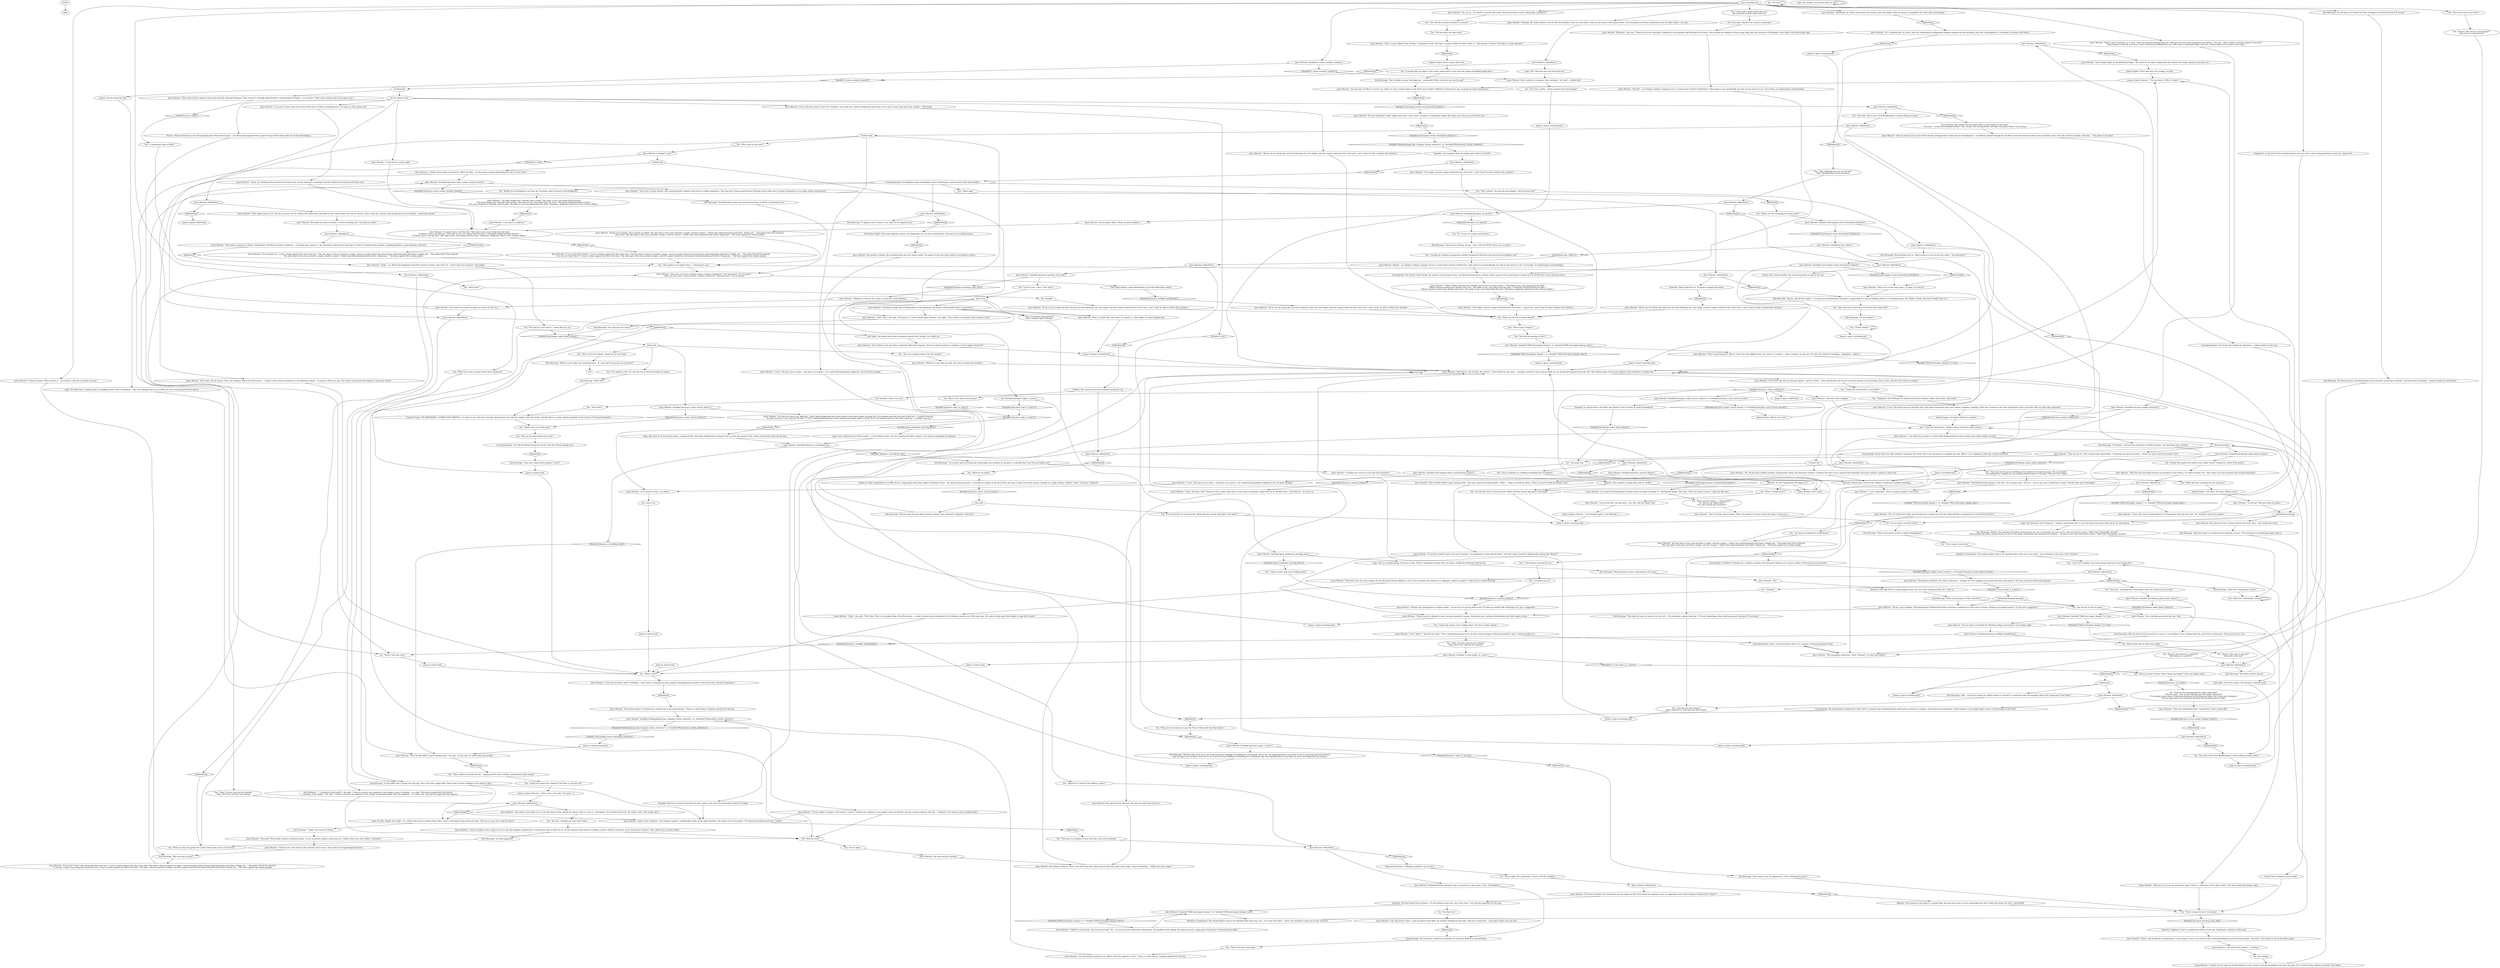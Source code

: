 # PIER / JOYCE LYNCHING AND TATTOOS
# The lynching hub
#The tattoos hub
# ==================================================
digraph G {
	  0 [label="START"];
	  1 [label="input"];
	  2 [label="Joyce Messier: IsKimHere()"];
	  3 [label="IsKimHere()", shape=diamond];
	  4 [label="!(IsKimHere())", shape=diamond];
	  5 [label="You: \"Probably.\""];
	  6 [label="Jump to: [Joyce Lynching hub]"];
	  7 [label="You: \"You liked him.\""];
	  8 [label="Rhetoric: Feels like there's a good response here, but you're not coming up with one. Carry on."];
	  9 [label="Joyce Messier: \"My only hope is that yours provides a single, concrete suspect -- before they indiscriminately pick theirs. Simply put...\" She grabs hold of the mainsail:\n\"My only hope is that yours provides a single, concrete suspect -- before they indiscriminately pick theirs. Simply put...\" She leans against the wooden planks:
"];
	  10 [label="Joyce Messier: \"Have you ever seen a hornet invade a beehive, lieutenant?\" She leans back. \"It's not pretty.\"\n\"Have you ever seen a hornet invade a beehive, detective?\" She leans back. \"It's not pretty.\""];
	  11 [label="You: \"Maybe the investigations can team up? You know, share resources and intelligence.\""];
	  12 [label="Empathy: She has no excess of emotions for this cadaver. Has she seen dead bodies before? It's likely."];
	  13 [label="You: Nowhere. There is no soul."];
	  14 [label="Joyce Messier: IsKimHere()"];
	  15 [label="IsKimHere()", shape=diamond];
	  16 [label="!(IsKimHere())", shape=diamond];
	  17 [label="Joyce Messier: \"I'm not trying to reassure you, officer. Quite the opposite, in fact.\" There is a brief silence. Seagulls squawk over the bay..."];
	  18 [label="Logic: One is obviously the *Scab Leader* -- at the harbour gates. The one chanting the idiotic slogans. He's barely maintaining his disguise."];
	  19 [label="Joyce Messier: Variable[\"pier.joyce_surveillance_tip\"]"];
	  20 [label="Variable[\"pier.joyce_surveillance_tip\"]", shape=diamond];
	  21 [label="!(Variable[\"pier.joyce_surveillance_tip\"])", shape=diamond];
	  22 [label="You: \"What? *Going native*?\""];
	  23 [label="Joyce Messier: \"One is a man, *Korty* they call him. A nickname as well. The other a woman, Phillis de Paule. Korty is... *the gunner,* I believe. De Paule is a radio operator.\""];
	  24 [label="Joyce Messier: \"He was forty. Or fifty. It's hard to say which, he had a combat injury on his lower jaw. It made it difficult to estimate his age, or gauge his facial expressions.\""];
	  25 [label="You: \"I know the woman you're talking about. We have it under control.\""];
	  26 [label="Rhetoric: The situation at the gates is a powder keg. She says she wants to avert catastrophe but that's where she draws the line? I call bullshit."];
	  27 [label="Joyce Messier: She sips from her thermos."];
	  28 [label="Joyce Lynching hub"];
	  29 [label="Joyce Messier: \"The story is, one of them, the colonel -- I don't know his real name -- sexually assaulted a local woman. While he was drunk and separated from his unit. This allowed some of the more militant Union members to subdue him.\""];
	  30 [label="You: \"What can they do against the Union? There seem to be a lot of them.\""];
	  31 [label="let the blood let hub"];
	  32 [label="You: \"Wash it nice and clean...\""];
	  33 [label="Shivers: Houses drenched in red, blood gushing down Rue Saint-Cispare... the whole place mopped with a giant red rag! Fresh bullet holes for all the old buildings..."];
	  34 [label="Joyce Messier: \"All we can do is keep the rest from going the same way. One single, concrete suspect delivered into Civil Court -- and I *may* be able to defuse this situation.\""];
	  35 [label="Joyce Messier: \"One single, concrete suspect delivered into Civil Court -- a good one -- and I *may* be able to defuse this situation.\""];
	  36 [label="Joyce Messier: \"It is very far from *disco*.\" A wave crashes against the side of her boat. \"My only hope is that you provide a single, concrete suspect before the mercenaries indiscriminately pick theirs. Simply put...\" She grabs hold of the mainsail:\n\"It is very far from *disco*.\" A wave crashes against the side of her boat. \"My only hope is that you provide a single, concrete suspect before the mercenaries indiscriminately pick theirs. Simply put...\" She leans against the wooden planks:"];
	  37 [label="mercs hub"];
	  38 [label="Joyce Messier: \"You're likely to run into them eventually. When that happens, I'll be in a better position to mediate if I don't appear *involved*.\""];
	  39 [label="You: Stay quiet. Observe the woman's expression."];
	  40 [label="Logic: No idea. Maybe she's right -- it's a better idea not to confront them? Also, there's something wrong with your brain. This was so easy, how could you fail it?"];
	  41 [label="Joyce Messier: \"That *would* afford a good vantage point.\" She nods, poised and unperturbed. \"*Still* -- I hope you heed my advice. There's no need to kick the hornet's nest.\""];
	  42 [label="Jump to: [Joyce Lynching hub]"];
	  43 [label="Joyce Messier: \"I hope I can answer it better.\""];
	  44 [label="You: \"I'm gonna say no.\""];
	  45 [label="You: \"This Lely -- anything else? Nationality? How old would you say he was?\""];
	  46 [label="Logic: The lieutenant was testing her -- asking a small detail first to see if she knew him better than she let on. She passed."];
	  47 [label="Kim Kitsuragi: \"This does not come as news to us, but still...\" He exchanges a glance with you. \"To *your* knowledge, where did this assault take place? If you know.\""];
	  48 [label="Joyce Messier: \"Yes. I'm afraid this strike may descend into a small scale civil war. With possible consequences for all of Revachol West.\""];
	  49 [label="Joyce Messier: \"That is exactly what it means. What I am about to tell you is more pressing, I assure you.\""];
	  50 [label="Kim Kitsuragi: \"*Every worker*...\""];
	  51 [label="Joyce Messier: IsKimHere()"];
	  52 [label="IsKimHere()", shape=diamond];
	  53 [label="!(IsKimHere())", shape=diamond];
	  54 [label="Jump to: [Joyce Lynching hub]"];
	  55 [label="Joyce Messier: She remains unfazed. \"That is precisely what the sailors feared when they drew these maps. A fear of drowning -- within one's own corpse.\""];
	  56 [label="Kim Kitsuragi: \"What next?\""];
	  57 [label="You: \"This man is no brother of mine, but this is his service history.\""];
	  58 [label="Joyce Messier: IsKimHere()"];
	  59 [label="IsKimHere()", shape=diamond];
	  60 [label="!(IsKimHere())", shape=diamond];
	  61 [label="Encyclopedia: The International Collaboration Police (ICP) is charged with coordinating law enforcement activities in complex, multi-national investigations. Their database is the single largest source of information in the world."];
	  62 [label="Logic: The other has a vantage point in a building South of the roundabout -- they were keeping tabs on you while you were canvassing the lorry drivers."];
	  63 [label="Kim Kitsuragi: \"For all your talk of averting this catastrophe, the situation at the gates is a powder keg. Does this not bother you?\""];
	  64 [label="You: \"One is probably in a building overlooking the roundabout.\""];
	  65 [label="Encyclopedia: Surely there are other people to ask about the tattoo. This is not necessary to complete the task, officer -- it's a dangerous side-task. Search elsewhere."];
	  66 [label="Jump to: [Untitled hub]"];
	  67 [label="Joyce Messier: \"I can't remember.\" There's a pang of regret to her voice."];
	  68 [label="Kim Kitsuragi: \"And that seems to corroborate the ethnicity we gave.\" The lieutenant is pedantically happy about it."];
	  69 [label="Jump to: [themerclocations]"];
	  70 [label="You: \"That's enough for now.\" (Conclude.)"];
	  71 [label="Suggestion: It only lasts for the briefest instance but you catch a look of disappointment in her eye. Anger even."];
	  72 [label="Joyce Messier: \"Surely you're joking. These people are killers. My only hope is that yours provides a single, concrete suspect -- before they indiscriminately pick theirs. Simply put...\" She grabs hold of the mainsail:\n\"They won't. My only hope is that yours provides a single, concrete suspect -- before they indiscriminately pick theirs. Simply put...\" She leans against the wooden planks:"];
	  73 [label="Joyce Messier: \"Too many things have *already* gone wrong.\" She looks to you, eyes damp from the wind.\n\"Too many things have *already* gone wrong.\" She looks at you, eyes damp from the wind. \"Lieutenant Double-Yefreitor Du Bois...\"\n\"Too many things have *already* gone wrong.\" She looks to you, eyes damp from the wind. \"Nameless, badge-less detective of the Citizens Militia...\" "];
	  74 [label="Joyce Messier: IsKimHere()"];
	  75 [label="IsKimHere()", shape=diamond];
	  76 [label="!(IsKimHere())", shape=diamond];
	  77 [label="Joyce Messier: \"They don't have the same respect for the Revachol Citizens Militia as I do. To put it bluntly they think you're vigilantes, *ghetto savages*. It will not be a fruitful meeting.\""];
	  78 [label="Joyce Messier: Variable[\"pier.joyce_inland_soultravel\"]"];
	  79 [label="Variable[\"pier.joyce_inland_soultravel\"]", shape=diamond];
	  80 [label="!(Variable[\"pier.joyce_inland_soultravel\"])", shape=diamond];
	  81 [label="Joyce Messier: IsKimHere()"];
	  82 [label="IsKimHere()", shape=diamond];
	  83 [label="!(IsKimHere())", shape=diamond];
	  84 [label="You: \"One must be the goon in ill-fitting work clothes by the harbour gates. The scab leader.\"\n\"I'm thinking the company put one leading strikebreakers at the gates. What do *you* think?\""];
	  85 [label="Joyce Messier: Variable[\"pier.klaasje_asked_about_tattoos\"]"];
	  86 [label="Variable[\"pier.klaasje_asked_about_tattoos\"]", shape=diamond];
	  87 [label="!(Variable[\"pier.klaasje_asked_about_tattoos\"])", shape=diamond];
	  88 [label="You: \"Sounds like maybe the colonel went a little *native* during the course of his duties.\""];
	  89 [label="Joyce Messier: \"Yes. All the good conflict corridors: Supramundi, Yeesut, the Semenese islands. Countries that don't have a good record reporting *atrocious* military conduct on their soil.\""];
	  90 [label="Joyce Messier: \"Yes.\""];
	  91 [label="Joyce Messier: \"If you mean did I see him alive -- yes. But I did not *know* him.\""];
	  92 [label="Joyce Messier: IsKimHere()"];
	  93 [label="IsKimHere()", shape=diamond];
	  94 [label="!(IsKimHere())", shape=diamond];
	  95 [label="Kim Kitsuragi: The lieutenant cuts in: \"What would you say was his eye colour -- the deceased's?\""];
	  96 [label="Inland Empire: Down a deep, black well."];
	  97 [label="Joyce Messier: \"Good for you.\" She looks at the coastline, then at you. \"Now back to the impending blood bath.\""];
	  98 [label="Kim Kitsuragi: \"Since you're sharing, ma'am -- this is also the RCM's worst case scenario.\""];
	  99 [label="You: \"Too many investigations in Martinaise.\""];
	  100 [label="Joyce Messier: IsKimHere()"];
	  101 [label="IsKimHere()", shape=diamond];
	  102 [label="!(IsKimHere())", shape=diamond];
	  103 [label="Kim Kitsuragi: \"It appears you've found it, yes. And I'm not happy for you.\""];
	  104 [label="Joyce Messier: IsKimHere()"];
	  105 [label="IsKimHere()", shape=diamond];
	  106 [label="!(IsKimHere())", shape=diamond];
	  107 [label="Untitled hub"];
	  108 [label="Inland Empire: An empire without an emperor."];
	  109 [label="You: \"Then what?\""];
	  110 [label="Jump to: [Joyce MAIN hub]"];
	  111 [label="Joyce Messier: IsKimHere()"];
	  112 [label="IsKimHere()", shape=diamond];
	  113 [label="!(IsKimHere())", shape=diamond];
	  114 [label="Joyce Messier: \"They boast a long list of clients: Saint-Batiste, Welchman-Lorentz, Eendracht... A warning sign, however -- the operations concerned all take place in third- or fourth-world countries. Guarding facilities, escort missions, and such.\""];
	  115 [label="You: \"It sounds like you object to the words 'going native' more than him raping and killing people here.\""];
	  116 [label="You: \"It's the first time I've heard of this. Where did this assault take place? And when?\""];
	  117 [label="Joyce Messier: \"*Liked* is a bit strong,\" she tosses her head. \"He... he was the most charismatic among them. He handled all the talking. His departure left a major gap in the group's *communication skills*.\""];
	  118 [label="Joyce Messier: \"Lely. His service name, a nom de guerre most likely. He wouldn't divulge his full name. Only one of them did -- a bad sign if there ever was one.\""];
	  119 [label="Joyce Messier: Variable[\"yard.hanged_dental_reconstruction_known\"]"];
	  120 [label="Variable[\"yard.hanged_dental_reconstruction_known\"]", shape=diamond];
	  121 [label="!(Variable[\"yard.hanged_dental_reconstruction_known\"])", shape=diamond];
	  122 [label="Joyce Messier: \"I can't. This man was no sailor -- and these are no ports. I can understand geographic fragments, but not their meaning.\""];
	  123 [label="Joyce Messier: Variable[\"TASK.interrogate_klaasje\"] == true"];
	  124 [label="Variable[\"TASK.interrogate_klaasje\"] == true", shape=diamond];
	  125 [label="!(Variable[\"TASK.interrogate_klaasje\"] == true)", shape=diamond];
	  126 [label="Joyce Messier: \"He was taken out behind the Whirling-in-Rags and lynched. Last Sunday night.\""];
	  127 [label="Joyce Messier: \"If you don't pin this on someone *good* -- and do it *fast* -- they will identify and execute everyone present at the lynching. This, in turn, will force the Union to respond.\""];
	  128 [label="You: \"The numbers are against them -- a thousand to one.\""];
	  129 [label="Joyce Messier: \"These men work in tandem using semi-and fully automatic firearms. Their armour is virtually impenetrable to muzzle-loaded weapons -- even *yours*. Most Union workers don't have guns at all...\""];
	  130 [label="Joyce Messier: \"*Many* bleak scenarios have already come to pass to lead us here...\" She looks at you, eyes damp from the wind.\n\"*Many* bleak scenarios have already come true.\" She looks at you, eyes damp from the wind. \"Lieutenant Double-Yefreitor Du Bois...\"\n\"*Many* bleak scenarios have already come true.\" She looks at you, eyes damp from the wind. \"Nameless, badge-less detective of the Citizens Militia...\""];
	  131 [label="Jump to: [Joyce Lynching hub]"];
	  132 [label="You: \"What can you tell me about Krenel?\""];
	  133 [label="Kim Kitsuragi: \"Do you know a lot about the inner workings of the RCM and the ICP, ma'am?\""];
	  134 [label="You: \"They just need someone to put the *Fear of Revachol* into their hearts.\""];
	  135 [label="Joyce Messier: \"That is a *bad* idea, one I won't be a party to.\" She shakes her head emphatically."];
	  136 [label="You: \"What do you think?\""];
	  137 [label="Joyce Messier: \"Quite a few. Vredefort -- the Oranjese capital -- traditionally stands on the right shoulder.\" She points to it on the photo. \"He started somewhere near here, I think.\""];
	  138 [label="You: \"Places? Like stars in the sky?\"\n\"Like stars in the sky?\""];
	  139 [label="Joyce Messier: \"I can't. This man was no sailor -- and these are no ports. I can understand geographic fragments, but not their meaning.\""];
	  140 [label="tattoo hub"];
	  141 [label="You: \"What is that?\""];
	  142 [label="Conceptualization: For all the boys looking for adventure -- a blood spatter on the seas."];
	  143 [label="Joyce Messier: She hands you back the photo. \"Is there anything else I can help you with?\""];
	  144 [label="Kim Kitsuragi: \"Where is your radio, for contacting them -- if I may ask? Do you have an ear piece?\""];
	  145 [label="You: \"This is where you draw the line -- *going native*? Not at hiring a paramilitary death squad?\""];
	  146 [label="You: \"Boy oh boy, is that not good...\""];
	  147 [label="You: \"Damn right.\""];
	  148 [label="Joyce Messier: IsKimHere()"];
	  149 [label="IsKimHere()", shape=diamond];
	  150 [label="!(IsKimHere())", shape=diamond];
	  151 [label="Joyce Messier: \"*...a member of the board*,\" she nods. \"I tried to convince my employer it was simply a piece of rhetoric -- or a joke. They did not appreciate the humour.\"\n\"*...a member of the board*,\" she nods. \"I tried to convince my employer it was simply an opening gambit, like you suggested -- or a joke even. They did not appreciate the humour.\""];
	  152 [label="You: \"*Every worker*...\""];
	  153 [label="Half Light: You should show those meatheads exactly how *savage* you really are."];
	  154 [label="Joyce Messier: \"Sorry,\" she breaks her concentration. \"I was trying to see if I can read the web of interdependencies between these points -- the stars.\" She points to one on the photo paper."];
	  155 [label="Esprit de Corps: Somewhere in an office lit by a single green desk lamp captain Ptolemaios Pryce -- 58, bald and bespectacled -- is writing in a ledger on his desk. Rows and rows of days and weeks, laconic remarks in a single column: *patrol*, *case*, *vacation*, *injured*..."];
	  156 [label="Joyce Messier: \"It's a matter of days, not weeks.\""];
	  157 [label="Joyce Messier: \"Is that all?\" She puts down the photo."];
	  158 [label="Jump to: [tattoo hub]"];
	  159 [label="thisistofixsomethings"];
	  160 [label="Kim Kitsuragi: The lieutenant consults his notebook, his eyebrows knitted in concentration..."];
	  161 [label="Jump to: [Joyce Lynching hub]"];
	  162 [label="Kim Kitsuragi: \"Ma'am, with all due respect -- I've been around Martinaise and there's a giant hulk of a man in ill-fitting clothes at the harbour gates. Mr. 'Right to Work.' His heart *really* isn't in it.\""];
	  163 [label="Kim Kitsuragi: \"Meaning they're used to operating in war zones.\""];
	  164 [label="Joyce Messier: \"Sadly -- no. Before this happened I had little interest in them. Now that I do -- I don't have the resources.\" She thinks."];
	  165 [label="Joyce Messier: IsKimHere()"];
	  166 [label="IsKimHere()", shape=diamond];
	  167 [label="!(IsKimHere())", shape=diamond];
	  168 [label="Joyce Messier: Variable[\"pier.joyce_mc_heard\"]"];
	  169 [label="Variable[\"pier.joyce_mc_heard\"]", shape=diamond];
	  170 [label="!(Variable[\"pier.joyce_mc_heard\"])", shape=diamond];
	  171 [label="Joyce Messier: \"Do not gloat, officer. These are grave matters.\""];
	  172 [label="Joyce Messier: \"Krenel -- an Oranjese military company. As far as I know three arrived in Martinaise. They report to me sporadically, but they do not answer to me. To be frank, our relationship is deteriorating.\""];
	  173 [label="Joyce Messier: \"It was the *Union* who strung him from that tree.\" A wave crashes against the side of her boat. \"My hope is that you provide a single, concrete suspect before Krenel indiscriminately pick theirs. Simply put...\" She grabs hold of the mainsail:\n\"It was the *Union* who strung him from that tree.\" A wave crashes against the side of her boat. \"My hope is that you provide a single, concrete suspect before Krenel indiscriminately pick theirs. Simply put...\" She leans against the wooden planks:
"];
	  174 [label="Hand/Eye Coordination: The muzzle-loaders need to be reloaded after every one or two shots -- the automatics every one or two *minutes*."];
	  175 [label="Joyce Messier: IsKimHere()"];
	  176 [label="IsKimHere()", shape=diamond];
	  177 [label="!(IsKimHere())", shape=diamond];
	  178 [label="Joyce Messier: Variable[\"pier.joyce_lynching_story_told\"]"];
	  179 [label="Variable[\"pier.joyce_lynching_story_told\"]", shape=diamond];
	  180 [label="!(Variable[\"pier.joyce_lynching_story_told\"])", shape=diamond];
	  181 [label="You: \"I have to say -- this is *not* disco.\""];
	  182 [label="You: \"Okay, I'll steer clear for the moment.\"\n\"Okay, we'll steer clear for the moment.\""];
	  183 [label="Joyce Messier: \"That's wise,\" she nods. \"Our goal is to *avert* catastrophe. Besides,\" she sighs, \"You're likely to encounter them sooner or later.\""];
	  184 [label="Joyce Messier: IsKimHere()"];
	  185 [label="IsKimHere()", shape=diamond];
	  186 [label="!(IsKimHere())", shape=diamond];
	  187 [label="Joyce Messier: \"The sailor's soul would use it to fly back home if they should die abroad. This is a sort of... contraption. To be reeled back in by. The *silver cord*, they would call it.\""];
	  188 [label="You: \"This one has flown quite far by now.\""];
	  189 [label="Joyce Messier: Variable[\"pier.joyce_esprit_service_history\"]  or Variable[\"pier.joyce_cyclo_service_record\"]"];
	  190 [label="Variable[\"pier.joyce_esprit_service_history\"]  or Variable[\"pier.joyce_cyclo_service_record\"]", shape=diamond];
	  191 [label="!(Variable[\"pier.joyce_esprit_service_history\"]  or Variable[\"pier.joyce_cyclo_service_record\"])", shape=diamond];
	  192 [label="Empathy: It could go this or the other way. Maybe if you're tactful, it could be beneficial?"];
	  193 [label="fixitwithahuborgamegoesbad"];
	  194 [label="You: \"Okay. Anything else you can tell me?\"\n\"Okay. Anything else you got on them?\""];
	  195 [label="Joyce Messier: She's silent."];
	  196 [label="Kim Kitsuragi: \"That's alright, ma'am. Anything else -- nationality? What would you say was his age?\""];
	  197 [label="Kim Kitsuragi: \"Indeed. This matches the dental reconstruction we saw on the body,\" he says to you, then turns back to Joyce. \"What else? Nationality? Accent?\"\n\"This matches the dental reconstruction we saw on the body; and Klaasje also mentioned it I believe...\" he says to you, then turns back to Joyce. \"What else? Nationality? Accent?\""];
	  198 [label="Joyce Messier: \"He was Occidental I think. Light brown hair, a mix accent. Oranjese, or Messinian maybe? His injury gave him an accent all his own...\""];
	  199 [label="You: \"What else? Nationality? Accent?\""];
	  200 [label="Joyce Messier: IsKimHere()"];
	  201 [label="IsKimHere()", shape=diamond];
	  202 [label="!(IsKimHere())", shape=diamond];
	  203 [label="Drama: She's being truthful. She is pressing them as hard as she can."];
	  204 [label="Joyce Messier: She sips from her thermos. She does not look away from you."];
	  205 [label="Joyce Messier: \"I have an indirect role to play, I'm sad to say. My employer experienced a *momentary lapse of faith* in me. In that moment they elected to deploy a private military contractor. As an *insurance* measure. They called it my 'security detail'.\""];
	  206 [label="Joyce Messier: \"They were dispatched after I relayed the Union's initial offer.\""];
	  207 [label="Joyce Messier: IsKimHere()"];
	  208 [label="IsKimHere()", shape=diamond];
	  209 [label="!(IsKimHere())", shape=diamond];
	  210 [label="You: \"What then?\""];
	  211 [label="Joyce Messier: Variable[\"pier.joyce_halflight_bloodletting\"]"];
	  212 [label="Variable[\"pier.joyce_halflight_bloodletting\"]", shape=diamond];
	  213 [label="!(Variable[\"pier.joyce_halflight_bloodletting\"])", shape=diamond];
	  214 [label="You: \"What travels did the dead man make?"];
	  215 [label="You: \"That's all for the tattoos. Thank you for your help.\""];
	  216 [label="You: \"This one is going nowhere but the morgue.\""];
	  217 [label="Jump to: [Joyce MAIN hub]"];
	  218 [label="Joyce Messier: IsKimHere()"];
	  219 [label="IsKimHere()", shape=diamond];
	  220 [label="!(IsKimHere())", shape=diamond];
	  221 [label="Joyce Messier: \"That makes sense to me. We have no more use for a Map of the Waterways. Just like we don't need sailors the way we used to. This is what the custom would morph into on the Occident -- mercenary tattoos.\""];
	  222 [label="Joyce Messier: IsKimHere()"];
	  223 [label="IsKimHere()", shape=diamond];
	  224 [label="!(IsKimHere())", shape=diamond];
	  225 [label="Joyce Messier: SetVariableValue(\"pier.joyce_kim_not_present_at_lely_name\", true) --[[ Variable[ ]]"];
	  226 [label="Physical Instrument: Challenge accepted! I say we do it."];
	  227 [label="You: \"His name was...\""];
	  228 [label="Joyce Messier: Variable[\"TASK.interrogate_klaasje\"]  or  Variable[\"TASK.interrogate_klaasje_done\"]"];
	  229 [label="Variable[\"TASK.interrogate_klaasje\"]  or  Variable[\"TASK.interrogate_klaasje_done\"]", shape=diamond];
	  230 [label="!(Variable[\"TASK.interrogate_klaasje\"]  or  Variable[\"TASK.interrogate_klaasje_done\"])", shape=diamond];
	  231 [label="Hand/Eye Coordination: The muzzle-loaders need to be reloaded after every one, two -- or in your case three -- shots, the automatics every one or two *minutes*."];
	  232 [label="You: \"A momentary lapse of faith?\""];
	  233 [label="Kim Kitsuragi: \"So what happened?\""];
	  234 [label="You: \"Where are the remaining two mercs now?\""];
	  235 [label="Joyce Messier: \"They've gone to ground, as it were. I don't recommend seeking them out.\" She puts her foot on the guardwire, for balance. \"For one -- they're almost certainly armed to the teeth.\"\n\"They've gone to ground, as it were. I don't recommend seeking them out.\" She raises a cautionary finger. \"For one -- they're likely to be armed to the teeth...\""];
	  236 [label="Joyce Messier: Variable[\"yard.hanged_result_determined_ethnicity\"]"];
	  237 [label="Variable[\"yard.hanged_result_determined_ethnicity\"]", shape=diamond];
	  238 [label="!(Variable[\"yard.hanged_result_determined_ethnicity\"])", shape=diamond];
	  239 [label="Untitled hub"];
	  240 [label="Rhetoric: Should have cornered her. Maybe it would have yielded something..."];
	  241 [label="You: \"Who did the passing on then?\""];
	  242 [label="You: \"Okay, I'll steer clear for the moment.\"\n\"Okay, we'll steer clear for the moment.\""];
	  243 [label="Joyce Messier: \"I think I know where you found it, Officer Du Bois -- in that motor carriage protruding from the ice over there.\""];
	  244 [label="You: \"No. It was a in a good, normal place.\""];
	  245 [label="Joyce Messier: Variable[\"pier.joyce_every_worker_member_heard\"]"];
	  246 [label="Variable[\"pier.joyce_every_worker_member_heard\"]", shape=diamond];
	  247 [label="!(Variable[\"pier.joyce_every_worker_member_heard\"])", shape=diamond];
	  248 [label="Joyce Messier: \"They wear ceramic armour, have semi-automatic weapons and years of combat experience. They also have Trauma-and-Stressor Disorder and no idea how to conduct themselves in an urban civilian environment.\""];
	  249 [label="Encyclopedia: The Seraise Giant Hornet, the world's second largest insect, can kill forty honey bees a minute while a group of 30 can decimate an entire hive of 20,000 bees in less than four hours."];
	  250 [label="Half Light: Maybe a good bloodletting is just what Martinaise needs?"];
	  251 [label="You: \"Isn't this a pretty... bleak scenario you're describing?\""];
	  252 [label="Joyce Messier: \"I am sorry to have been the bearer of bad news. If there is anything else I can help you with, please ask.\""];
	  253 [label="Authority: Vigilantes? You're a professional officer of the only *legitimate* authority in Revachol."];
	  254 [label="Joyce Messier: \"Close,\" she nods. \"Port cities. This is an Oranjese Map of the Waterways -- a sailor's tattoo worn by wayfarers of the Dolorian century, over 300 years ago. The sailors would mark their bodies to map their travels.\""];
	  255 [label="Joyce Messier: IsKimHere()"];
	  256 [label="IsKimHere()", shape=diamond];
	  257 [label="!(IsKimHere())", shape=diamond];
	  258 [label="Kim Kitsuragi: \"We will be careful, ma'am.\""];
	  259 [label="Logic: One must be at the harbour gates, causing trouble. Directing strikebreakers perhaps? You can hear the sounds of the ruckus coming from there all the time."];
	  260 [label="You: \"I have no idea what you're talking about.\""];
	  261 [label="Kim Kitsuragi: \"What else? Nationality? Accent?\""];
	  262 [label="Joyce Messier: \"In a way it was humanizing. He had to learn to speak *through* it -- through the injury.\" She nods. \"That's all I know, I guess. I only met him once.\""];
	  263 [label="Joyce Messier: \"Then we're on the same page -- as grim as it may be.\""];
	  264 [label="You: \"I'm glad we reached an agreement without turning the RCM into your personal investigative unit.\""];
	  265 [label="Joyce Messier: \"Absolutely not. These mercenaries are muscle, pure and simple. They are meant to intimidate the Union into surrendering.\""];
	  266 [label="Kim Kitsuragi: \"What is the nature of this so-called investigation?\""];
	  267 [label="Jump to: [Joyce Lynching hub]"];
	  268 [label="You: Leave it be."];
	  269 [label="Kim Kitsuragi: \"Odd... we haven't heard any reports about an *assault* in connection with the lynching. Where did it take place? And when?\""];
	  270 [label="You: \"That's less than reassuring.\""];
	  271 [label="You: \"I had another question for you.\""];
	  272 [label="Joyce Messier: \"That may be so.\" She is poised and unperturbed. \"I still hope you heed my advice -- there's no need to kick the hornet's nest.\""];
	  273 [label="Joyce Messier: \"Paramilitary death squad is a bit rich.\" She remains calm: \"But yes -- were it up to me I would have at least *vetted* them more thoroughly.\""];
	  274 [label="You: \"Could you contact the company? Tell them to call them off.\""];
	  275 [label="Joyce Messier: \"Either way, he's alleged to have sexually assaulted a woman. Sometime later a group of dockworkers got their hands on him...\""];
	  276 [label="Inland Empire: You'll meet her soon enough, you feel."];
	  277 [label="Half Light: It'll be all of them. The decision is already made."];
	  278 [label="Joyce Messier: \"You found it the motor carriage you drove into the sea.\""];
	  279 [label="You: \"How are the lynching and the strike connected?\"\n\"Tell me again -- how are the lynching and the strike connected?\"\n\"I've already heard about a connection between the lynching and strike, but I need your testimony.\"\n\"Tell me again about the connection between the lynching and the strike.\""];
	  280 [label="Joyce Messier: \"It doesn't matter. What matters is -- you found it. And not a moment too soon.\""];
	  281 [label="Joyce Messier: IsKimHere()"];
	  282 [label="IsKimHere()", shape=diamond];
	  283 [label="!(IsKimHere())", shape=diamond];
	  284 [label="Joyce Messier: \"One single, concrete suspect delivered into Civil Court -- and I *may* be able to defuse this situation.\""];
	  285 [label="Perception (Sight): She wears fingerless gloves, her fingernails are cut short and fractured. Like those of a working woman."];
	  286 [label="You: Say nothing."];
	  287 [label="Joyce Messier: \"Port cities. On the oceans. This is an Oranjese Map of the Waterways -- a sailor's tattoo worn by wayfarers of the Dolorian century -- as early as 300 years ago. The sailors would mark their bodies to map their travels.\""];
	  288 [label="Joyce Messier: \"I would say he's near the Arcade Islands by now, ready to exit the Insulindian and enter the pale. If I've read his home address correctly.\" She smiles."];
	  289 [label="Conceptualization: The Old Old World passing by and the New New World already here."];
	  290 [label="Joyce Messier: \"*Krenel* -- an Oranjese military company. As far as I know three arrived in Martinaise. They report to me sporadically, but they do not answer to me. To be frank, our relationship is deteriorating.\""];
	  291 [label="You: \"You're right...\""];
	  292 [label="You: Where *are* these mercenaries?"];
	  293 [label="You: Variable[\"pier.joyce_logic_rc_mercs\"]"];
	  294 [label="Variable[\"pier.joyce_logic_rc_mercs\"]", shape=diamond];
	  295 [label="!(Variable[\"pier.joyce_logic_rc_mercs\"])", shape=diamond];
	  296 [label="Joyce Messier: Variable[\"gates.scableader_greeting_done\"]"];
	  297 [label="Variable[\"gates.scableader_greeting_done\"]", shape=diamond];
	  298 [label="!(Variable[\"gates.scableader_greeting_done\"])", shape=diamond];
	  299 [label="Logic: This is so embarrassing. You have no idea. There's something *wrong* with your brain. Luckily the lieutenant still has his."];
	  300 [label="Kim Kitsuragi: \"Your concern may be appearances. Ours is keeping the peace.\""];
	  301 [label="Empathy: You don't know how you know -- it's not written on her face, nor in her voice -- but she had sympathy for this man."];
	  302 [label="Jump to: [Joyce Messier: \"\"Last Sunday night, at the Whirling...\"]"];
	  303 [label="You: \"And who was this woman?\"\n(Don't mention it.) \"And who was this woman?\""];
	  304 [label="Jump to: [Joyce Lynching hub]"];
	  305 [label="You: \"Do you need a security detail?\""];
	  306 [label="You: \"Who are they?\""];
	  307 [label="Conceptualization: Investigation upon investigation, here in Martinaise, racing toward some dark deadline."];
	  308 [label="You: \"See, this is the Great Bloodletting I've been telling everyone about.\""];
	  309 [label="Joyce Messier: \"All we can do is keep the rest from following suit. One single, concrete suspect delivered into Civil Court -- and I *may* be able to defuse this situation.\""];
	  310 [label="Joyce Messier: She reaches for the photo; takes it, then holds it in her hand...\n\"Of course -- excuse my hesitation before.\" She reaches over the guardwire and takes the photo; holds it in her hand..."];
	  311 [label="You: \"Places? Like blooms in a pattern?\"\n\"Like blooms in a pattern?\""];
	  312 [label="You: \"Who could tell me more?\""];
	  313 [label="You: \"I've spoken to him. For now the soul is fastened inside his corpse.\""];
	  314 [label="Joyce Messier: \"The times have changed.\""];
	  315 [label="Joyce Messier: \"Whatever I can help you with. We need to contain the situation.\""];
	  316 [label="Jump to: [tattoo hub]"];
	  317 [label="themerclocations"];
	  318 [label="Joyce Messier: \"That *would* afford a good vantage point,\" she says. \"In any case, it's practically inaccessible.\""];
	  319 [label="Rhetoric: It's the *expression* she objects to?"];
	  320 [label="Rhetoric: She's picked a strange hill to die on. Strike!"];
	  321 [label="Kim Kitsuragi: \"What is the purpose of this, detective?\""];
	  322 [label="Joyce Messier: \"Last Sunday night, at the Whirling-in-Rags -- the hostel by the gates. Supposedly the colonel was drunk, maybe on narcotics too.\""];
	  323 [label="Jump to: [Joyce Lynching hub]"];
	  324 [label="Jump to: [Joyce Messier: \"\"He was forty. Or fifty. It's hard...\"]"];
	  325 [label="Joyce Messier: Variable[\"pier.klaasje_asked_about_tattoos\"]"];
	  326 [label="Variable[\"pier.klaasje_asked_about_tattoos\"]", shape=diamond];
	  327 [label="!(Variable[\"pier.klaasje_asked_about_tattoos\"])", shape=diamond];
	  328 [label="Pain Threshold: Must be hard to force your face to move in a new fashion. If you continue like this, you'll have an aneurysm. Then you'll have to, too."];
	  329 [label="You: \"What was that about a... *blood bath*?\"\n\"Uh, did you say *blood bath*?\"\n\"You said *contain the situation*?\""];
	  330 [label="Joyce Messier: Variable[\"tc.union_members_amount\"]"];
	  331 [label="Variable[\"tc.union_members_amount\"]", shape=diamond];
	  332 [label="!(Variable[\"tc.union_members_amount\"])", shape=diamond];
	  333 [label="Jump to: [let the blood let hub]"];
	  334 [label="Joyce Messier: \"It doesn't have to be like this.\" She looks at you, eyes damp from the wind.\n\"It doesn't have to be like this.\" She looks at you, eyes damp from the wind. \"Lieutenant Double-Yefreitor Du Bois...\"\n\"It doesn't have to be like this.\" She looks at you, eyes damp from the wind. \"Nameless, badge-less officer of the Citizens Militia...\""];
	  335 [label="You: \"Vigilantes? The RCM gets its authority from the Coalition. Where does theirs come from?\""];
	  336 [label="Joyce Messier: \"Somehow I doubt that lecturing them on the legitimate use of force will persuade them to stand down.\""];
	  337 [label="Joyce Messier: \"I can't. But that's how you read this story. The points themselves don't have letters, numbers, anything. Their size, location on the body and distance from each other tells you what they represent.\""];
	  338 [label="Joyce Messier: ...for about half a minute -- in silence."];
	  339 [label="Joyce Messier: \"Then he made his way to the Preto Grande, through what I think must be Staadskanaal -- an artificial channel through the Occident. From the Preto he sailed to the Insulindic ocean. First the Semenese islands, then this...\" She points to his heart."];
	  340 [label="Esprit de Corps: *IN MARTINAISE, LOOKING INTO KRENEL*, he writes in one. Then the man puts down his pen and rubs his temples with both hands. Outside there is a siren, distant gunshots on the streets of the Jamrock Quarter."];
	  341 [label="who_tells"];
	  342 [label="You: \"You're right. Not a good idea.\" (Leave it off the schedule.)"];
	  343 [label="You: \"It's not the first I've heard of this. Where did this assault take place? And when?\""];
	  344 [label="Joyce Messier: \"Good. Then you've made progress. It's imperative that you move fast. The *tribunal* will not be patient.\""];
	  345 [label="Joyce Messier: \"Or he *didn't*.\" She tilts her head. \"This is information passed on to me from some teenagers loitering around the canal. I cannot testify by it. \""];
	  346 [label="You: \"Tell me about the others first.\""];
	  347 [label="Joyce Messier: She closes her eyes, trying to picture the man's face... then shakes her head..."];
	  348 [label="Joyce Messier: Variable[\"yard.hanged_result_determined_ethnicity\"]"];
	  349 [label="Variable[\"yard.hanged_result_determined_ethnicity\"]", shape=diamond];
	  350 [label="!(Variable[\"yard.hanged_result_determined_ethnicity\"])", shape=diamond];
	  351 [label="Jump to: [Joyce Lynching hub]"];
	  352 [label="Joyce Messier: \"The remaining contractors. Their *tribunal*. It's what they believe.\""];
	  353 [label="Joyce Messier: Variable[\"TASK.interrogate_klaasje\"]  or  Variable[\"TASK.interrogate_klaasje_done\"]"];
	  354 [label="Variable[\"TASK.interrogate_klaasje\"]  or  Variable[\"TASK.interrogate_klaasje_done\"]", shape=diamond];
	  355 [label="!(Variable[\"TASK.interrogate_klaasje\"]  or  Variable[\"TASK.interrogate_klaasje_done\"])", shape=diamond];
	  356 [label="Joyce Messier: \"That's a good question, officer. I don't have the slightest idea. As I said, it's a rumour -- about a rumour. In any case, it's what the colonel's remaining... colleagues... believe.\""];
	  357 [label="Jump to: [Joyce Lynching hub]"];
	  358 [label="Kim Kitsuragi: \"Who are they, exactly?\""];
	  359 [label="Joyce Messier: \"It's a smokescreen. In secret, they are conducting an independent military tribunal into the lynching. Once this *investigation* is concluded, executions will follow.\""];
	  360 [label="You: \"For now?\""];
	  361 [label="Joyce Messier: IsKimHere()"];
	  362 [label="IsKimHere()", shape=diamond];
	  363 [label="!(IsKimHere())", shape=diamond];
	  364 [label="Logic: The Union has over two thousand men."];
	  365 [label="Untitled hub"];
	  366 [label="Joyce Messier: She is silent for a moment, then concludes: \"As I said -- a blood bath.\""];
	  367 [label="You: \"I can't see it happen. Too many things would have to go wrong first.\""];
	  368 [label="Joyce Messier: IsKimHere()"];
	  369 [label="IsKimHere()", shape=diamond];
	  370 [label="!(IsKimHere())", shape=diamond];
	  371 [label="You: \"See, Kim. This is that Great Bloodletting I've been telling you about.\""];
	  372 [label="Joyce Messier: \"If you still have access to the ICP's database, you could run a better background check than I ever could. It may take some time, though...\" She thinks."];
	  373 [label="You: \"You said you can't read it -- seems like you can.\""];
	  374 [label="Untitled hub"];
	  375 [label="Joyce Messier: \"His platoon members? The other contractors -- though I do *not* suggest you go and show them that picture. This man was their friend and comrade.\""];
	  376 [label="Joyce Messier: Variable[\"tc.icp\"]"];
	  377 [label="Variable[\"tc.icp\"]", shape=diamond];
	  378 [label="!(Variable[\"tc.icp\"])", shape=diamond];
	  379 [label="Untitled hub"];
	  380 [label="Jump to: [Joyce Lynching hub]"];
	  381 [label="Joyce Messier: \"Not much. Their public resume is relatively good -- as far as private military contractors go. I believe they were once called... Downwell.\""];
	  382 [label="You: \"Never mind. Forget it.\""];
	  383 [label="Joyce Messier: \"Ah yes, your condition. The International Collaboration Police maintains a database for these sorts of things. Perhaps you should consult it. It was just a suggestion.\""];
	  384 [label="Joyce Messier: \"Perhaps the arrangement no longer stands... excuse me, it's not my place to pry. If it does you should take advantage of it. Just a suggestion.\""];
	  385 [label="Joyce Messier: \"I have. And they *will*. However, these orders take time to reach what is basically a rogue unit out in the field, here. Until they do -- it's all on us.\""];
	  386 [label="Jump to: [Joyce Messier: \"\"That's wise,\" she nods. \"Our goal...\"]"];
	  387 [label="Joyce Messier: Variable[\"tc.scab_leader_is_a_merc\"]"];
	  388 [label="Variable[\"tc.scab_leader_is_a_merc\"]", shape=diamond];
	  389 [label="!(Variable[\"tc.scab_leader_is_a_merc\"])", shape=diamond];
	  390 [label="Jump to: [tattoo hub]"];
	  391 [label="Logic: You wouldn't even know where to start."];
	  392 [label="You: \"Don't you want to know where I found my badge?\" (Put your badge away.)"];
	  393 [label="Joyce Messier: \"No, no, no -- we *need* to discuss this *now*. There isn't time to waste. Blood bath, remember?\""];
	  394 [label="Joyce Messier: \"Whether to execute one, some, or all of the Union militants.\""];
	  395 [label="You: \"You've made a mess here.\""];
	  396 [label="You: \"This *colonel*, the one who was hanged -- did you know him?\""];
	  397 [label="You: \"How much time do we have?\""];
	  398 [label="You: \"I still need to know where they are.\"\n\"We still need to know where they are.\""];
	  399 [label="You: \"I'll confront them directly.\"\n\"We'll confront them *directly*.\""];
	  400 [label="Kim Kitsuragi: \"It was taken with a Trigat, not long ago. This is the man's upper body. There were no more markings on his hands or legs.\""];
	  401 [label="Joyce Messier: Her mouth is relaxed, the accordion lines near her mouth vanish. The pearls of her eyes move slowly on the photo's surface."];
	  402 [label="Joyce Messier: \"Revachol,\" she says. \"Those are the two constants: Vredefort on the shoulder and Revachol in the heart. They started the tradition of these maps right after the discovery of Insulinde, at the dawn of the Interisolary Age.\""];
	  403 [label="Joyce Messier: \"Until the executions start? Truthfully -- I don't know. It depends on their progress identifying the members of the lynch mob. And their impatience.\""];
	  404 [label="You: \"Places? Like vias on a microcircuit?\"\n\"Like vias on a microcircuit?\""];
	  405 [label="You: \"Maybe it's a record of his military career?\""];
	  406 [label="Jump to: [Joyce Lynching hub]"];
	  407 [label="Joyce Messier: \"In my line of work it pays to do your research. I was prepared to deal with the RCM. I did *not* think I would be dealing with a group like *Krenel*.\""];
	  408 [label="Kim Kitsuragi: The lieutenant jots something down in his notebook, muttering to himself: \"Had him down as Mondial... should change it to Occidental.\""];
	  409 [label="Joyce Messier: CheckItem(\"gun_villiers\")"];
	  410 [label="CheckItem(\"gun_villiers\")", shape=diamond];
	  411 [label="!(CheckItem(\"gun_villiers\"))", shape=diamond];
	  412 [label="Kim Kitsuragi: \"Occidental... that fits the statement of another witness,\" the lieutenant says, pleased."];
	  413 [label="Empathy: Your response does not inspire great faith in the RCM."];
	  414 [label="Joyce Messier: IsKimHere()"];
	  415 [label="IsKimHere()", shape=diamond];
	  416 [label="!(IsKimHere())", shape=diamond];
	  417 [label="Authority: They would have to. To project strength and power."];
	  418 [label="You: \"I think the confrontation is inevitable.\""];
	  419 [label="Joyce Messier: \"It will not be a pretty sight.\""];
	  420 [label="Joyce Messier: \"All we can do is keep the little that has not from following suit. One single, concrete suspect delivered into Civil Court -- and I *may* be able to defuse this situation.\""];
	  421 [label="Volition: She cannot let you leave without having her say."];
	  422 [label="You: \"You said the deceased assaulted a woman?\""];
	  423 [label="You: \"What? You mean you don't know what's going on?\""];
	  424 [label="Encyclopedia: Vredefort? Vredefort has a military academy. The Semenese islands saw a recent conflict. In Revachol he was executed."];
	  425 [label="You: \"What is the use of this map?\""];
	  426 [label="Joyce Messier: Variable[\"pier.joyce_esprit_service_history\"]"];
	  427 [label="Variable[\"pier.joyce_esprit_service_history\"]", shape=diamond];
	  428 [label="!(Variable[\"pier.joyce_esprit_service_history\"])", shape=diamond];
	  429 [label="Joyce Messier: \"Do what you have to do, detective. I don't think deciphering that tattoo should come before public security. But if you should wade into the mob to find out -- I couldn't stop you.\"\n\"Do what you have to do, detective Du Bois. *I* don't think deciphering that tattoo should come before public security. But if you should wade into the mob to find out -- I couldn't stop you.\""];
	  430 [label="Joyce Messier: \"I am relieved you think so. I don't think deciphering that tattoo should come before public security.\""];
	  431 [label="Joyce Messier: IsKimHere()"];
	  432 [label="IsKimHere()", shape=diamond];
	  433 [label="!(IsKimHere())", shape=diamond];
	  434 [label="Joyce Messier: \"Of course it bothers me, lieutenant, but my hands are tied. How would my employer react if it appeared I were intervening on behalf of the *Union*?\""];
	  435 [label="Joyce Messier: \"I wouldn't go as far as to use that term detective.\""];
	  436 [label="Joyce Messier: \"That the man was killed because he assaulted a local woman. I've asked around a bit -- this seems to be the accepted story around Martinaise.\""];
	  437 [label="Inland Empire: Five days. Not more. Maybe sooner."];
	  438 [label="Joyce Messier: Variable[\"whirling.klaasje_kim_changed_victims_ethnicity\"]  or  Variable[\"XP.determine_victims_ethnicity\"]"];
	  439 [label="Variable[\"whirling.klaasje_kim_changed_victims_ethnicity\"]  or  Variable[\"XP.determine_victims_ethnicity\"]", shape=diamond];
	  440 [label="!(Variable[\"whirling.klaasje_kim_changed_victims_ethnicity\"]  or  Variable[\"XP.determine_victims_ethnicity\"])", shape=diamond];
	  441 [label="Joyce Messier: \"'Every worker a member of the board'. I tried to convince my employer it was simply a piece of rhetoric and not a serious demand. But the... *stridency* of it seems to have spooked them.\""];
	  442 [label="Kim Kitsuragi: \"The Débardeurs have over two thousand men. It will be a thousand to one.\""];
	  443 [label="Joyce Messier: \"All we can do is keep that which has not from following suit. One single, concrete suspect delivered into Civil Court -- and I *may* be able to defuse this situation.\""];
	  444 [label="Joyce Messier: \"I am sorry to confirm it.\""];
	  445 [label="Jump to: [Joyce Lynching hub]"];
	  446 [label="Kim Kitsuragi: \"You said you can't read it.\""];
	  447 [label="Kim Kitsuragi: \"They don't report their progress to you?\""];
	  448 [label="Joyce Messier: \"Not on this matter. I'm afraid they consider this a personal initiative.\" There is a brief silence. Seagulls squawk over the bay..."];
	  449 [label="Jump to: [tattoo hub]"];
	  450 [label="Inland Empire: Where is he now?"];
	  451 [label="You: \"My bad, I thought you said *mud* bath...\""];
	  452 [label="Joyce Messier: IsKimHere()"];
	  453 [label="IsKimHere()", shape=diamond];
	  454 [label="!(IsKimHere())", shape=diamond];
	  455 [label="Joyce Messier: IsKimHere()"];
	  456 [label="IsKimHere()", shape=diamond];
	  457 [label="!(IsKimHere())", shape=diamond];
	  458 [label="Joyce Messier: Variable[\"pier.joyce_amnesia_known\"]"];
	  459 [label="Variable[\"pier.joyce_amnesia_known\"]", shape=diamond];
	  460 [label="!(Variable[\"pier.joyce_amnesia_known\"])", shape=diamond];
	  461 [label="You: \"What did these teenagers by the canal say?\""];
	  462 [label="Conceptualization: Like a crossword puzzle solver. Or a master at the guessing game Peng."];
	  463 [label="Savoir Faire: Nothing is inaccessible."];
	  464 [label="Joyce Messier: \"It's not good, no,\" a wave crashes against the side of her boat. \"My only hope is that you provide a single, concrete suspect before the mercenaries indiscriminately pick theirs. Simply put...\" She grabs hold of the mainsail:\n\"My only hope is that yours provides a single, concrete suspect -- before they indiscriminately pick theirs. Simply put...\" She leans against the wooden planks:
"];
	  465 [label="Joyce Messier: \"Not a terribly good actor that one. Still...\""];
	  466 [label="You: \"Does this mean I don't have to look into that drug stuff?\""];
	  467 [label="Joyce Messier: \"Nothing. Mr. Claire refuses to let me into the harbour. I have not been able to discuss this matter with anyone there. The remaining two Krenel contractors carry out their orders -- for now.\""];
	  468 [label="You: Shudder."];
	  469 [label="Joyce Messier: \"Clean, yes. Nothing will grow here for twenty years. Krenel will send in gunships and the Coalition Government will follow suit.\""];
	  470 [label="Jump to: [tattoo hub]"];
	  471 [label="You: \"I need the information.\" (Mark it down: ask mercs about tattoos.)"];
	  472 [label="Kim Kitsuragi: \"Did you miss the part about *ceramic armour* and *automatic weapons*, detective?\""];
	  473 [label="Joyce Messier: Variable[\"pier.joyce_logic_rc_mercs\"]"];
	  474 [label="Variable[\"pier.joyce_logic_rc_mercs\"]", shape=diamond];
	  475 [label="!(Variable[\"pier.joyce_logic_rc_mercs\"])", shape=diamond];
	  476 [label="Kim Kitsuragi: \"And the other must be in one of the four-story buildings overlooking the roundabout. He or she was reporting back to you while we were canvassing the lorry drivers.\"\n\"And the other one, de Paule, must be in one of the four-story buildings overlooking the roundabout. She was reporting back to you while we were canvassing the lorry drivers.\""];
	  477 [label="Joyce Messier: \"Heavens no, I'm not an undercover agent. There's a shortwave at the ship's wheel,\" she nods toward the sloop's cabin."];
	  0 -> 1
	  2 -> 3
	  2 -> 4
	  3 -> 322
	  4 -> 194
	  5 -> 459
	  6 -> 29
	  7 -> 118
	  8 -> 321
	  9 -> 128
	  10 -> 250
	  11 -> 73
	  12 -> 137
	  13 -> 109
	  14 -> 16
	  14 -> 15
	  15 -> 354
	  16 -> 229
	  17 -> 438
	  18 -> 19
	  19 -> 20
	  19 -> 21
	  20 -> 63
	  21 -> 318
	  22 -> 91
	  23 -> 93
	  24 -> 166
	  25 -> 345
	  26 -> 70
	  27 -> 55
	  28 -> 133
	  28 -> 423
	  28 -> 71
	  28 -> 393
	  28 -> 330
	  28 -> 265
	  28 -> 235
	  28 -> 397
	  28 -> 398
	  28 -> 467
	  28 -> 280
	  29 -> 127
	  30 -> 10
	  31 -> 33
	  31 -> 419
	  31 -> 368
	  31 -> 372
	  31 -> 309
	  31 -> 469
	  31 -> 252
	  32 -> 470
	  33 -> 32
	  34 -> 132
	  35 -> 132
	  36 -> 128
	  37 -> 135
	  37 -> 399
	  37 -> 336
	  37 -> 400
	  37 -> 183
	  38 -> 380
	  39 -> 402
	  40 -> 43
	  41 -> 407
	  42 -> 29
	  43 -> 381
	  44 -> 459
	  45 -> 325
	  46 -> 197
	  47 -> 303
	  48 -> 415
	  49 -> 305
	  50 -> 152
	  51 -> 53
	  51 -> 54
	  52 -> 267
	  53 -> 308
	  54 -> 29
	  55 -> 471
	  56 -> 340
	  57 -> 222
	  58 -> 60
	  58 -> 61
	  59 -> 259
	  60 -> 317
	  61 -> 75
	  62 -> 318
	  63 -> 435
	  64 -> 319
	  65 -> 227
	  66 -> 240
	  67 -> 47
	  68 -> 463
	  69 -> 318
	  70 -> 179
	  71 -> 305
	  72 -> 128
	  73 -> 176
	  74 -> 76
	  74 -> 77
	  75 -> 134
	  76 -> 5
	  76 -> 45
	  76 -> 261
	  77 -> 254
	  78 -> 80
	  78 -> 81
	  79 -> 217
	  79 -> 314
	  79 -> 13
	  79 -> 189
	  80 -> 471
	  81 -> 83
	  81 -> 84
	  82 -> 300
	  83 -> 41
	  84 -> 273
	  85 -> 88
	  85 -> 87
	  86 -> 227
	  87 -> 66
	  88 -> 436
	  89 -> 240
	  90 -> 8
	  91 -> 302
	  92 -> 94
	  92 -> 95
	  93 -> 96
	  94 -> 46
	  95 -> 348
	  96 -> 115
	  97 -> 358
	  98 -> 264
	  99 -> 9
	  100 -> 102
	  100 -> 103
	  101 -> 36
	  102 -> 285
	  103 -> 334
	  104 -> 106
	  104 -> 107
	  105 -> 448
	  106 -> 424
	  106 -> 271
	  107 -> 312
	  107 -> 139
	  107 -> 405
	  107 -> 287
	  108 -> 471
	  109 -> 340
	  111 -> 113
	  111 -> 114
	  112 -> 145
	  113 -> 464
	  114 -> 456
	  115 -> 196
	  116 -> 323
	  117 -> 228
	  118 -> 223
	  119 -> 121
	  119 -> 122
	  120 -> 198
	  121 -> 262
	  122 -> 156
	  123 -> 125
	  123 -> 126
	  124 -> 324
	  125 -> 277
	  126 -> 211
	  127 -> 418
	  128 -> 10
	  129 -> 410
	  130 -> 369
	  131 -> 29
	  132 -> 382
	  133 -> 408
	  134 -> 453
	  135 -> 380
	  136 -> 155
	  137 -> 219
	  138 -> 255
	  139 -> 156
	  140 -> 216
	  140 -> 313
	  140 -> 426
	  140 -> 215
	  141 -> 403
	  142 -> 159
	  143 -> 111
	  144 -> 478
	  145 -> 274
	  146 -> 465
	  147 -> 414
	  148 -> 150
	  148 -> 151
	  149 -> 51
	  150 -> 153
	  150 -> 306
	  151 -> 306
	  152 -> 152
	  153 -> 38
	  154 -> 338
	  155 -> 427
	  156 -> 268
	  157 -> 159
	  158 -> 141
	  159 -> 347
	  159 -> 46
	  160 -> 270
	  161 -> 29
	  162 -> 466
	  163 -> 90
	  164 -> 373
	  165 -> 168
	  165 -> 167
	  166 -> 120
	  167 -> 200
	  168 -> 170
	  168 -> 171
	  169 -> 279
	  170 -> 244
	  171 -> 72
	  172 -> 249
	  173 -> 128
	  174 -> 367
	  175 -> 177
	  175 -> 178
	  176 -> 444
	  177 -> 421
	  178 -> 180
	  178 -> 181
	  179 -> 253
	  180 -> 394
	  181 -> 37
	  182 -> 184
	  183 -> 446
	  184 -> 186
	  184 -> 187
	  185 -> 401
	  186 -> 40
	  186 -> 137
	  187 -> 451
	  188 -> 289
	  189 -> 192
	  189 -> 191
	  190 -> 375
	  191 -> 450
	  192 -> 86
	  193 -> 146
	  193 -> 383
	  194 -> 165
	  195 -> 2
	  196 -> 24
	  197 -> 199
	  198 -> 201
	  199 -> 199
	  200 -> 202
	  200 -> 203
	  201 -> 349
	  202 -> 263
	  203 -> 6
	  204 -> 55
	  205 -> 233
	  205 -> 306
	  206 -> 246
	  207 -> 209
	  207 -> 210
	  208 -> 234
	  209 -> 30
	  210 -> 468
	  211 -> 213
	  211 -> 214
	  212 -> 34
	  213 -> 32
	  214 -> 138
	  215 -> 144
	  216 -> 315
	  218 -> 220
	  218 -> 221
	  219 -> 57
	  220 -> 110
	  221 -> 143
	  222 -> 224
	  222 -> 225
	  223 -> 160
	  224 -> 226
	  225 -> 160
	  226 -> 342
	  227 -> 119
	  228 -> 230
	  228 -> 231
	  229 -> 344
	  230 -> 117
	  231 -> 367
	  232 -> 207
	  233 -> 30
	  234 -> 236
	  235 -> 78
	  236 -> 238
	  236 -> 239
	  237 -> 69
	  238 -> 409
	  239 -> 89
	  239 -> 195
	  240 -> 67
	  241 -> 353
	  242 -> 387
	  243 -> 148
	  243 -> 245
	  244 -> 98
	  245 -> 248
	  245 -> 247
	  246 -> 149
	  247 -> 442
	  248 -> 208
	  249 -> 130
	  250 -> 212
	  251 -> 131
	  252 -> 218
	  253 -> 154
	  254 -> 141
	  255 -> 257
	  255 -> 258
	  256 -> 447
	  257 -> 374
	  258 -> 317
	  259 -> 19
	  260 -> 459
	  261 -> 199
	  262 -> 329
	  263 -> 162
	  264 -> 172
	  265 -> 282
	  266 -> 395
	  267 -> 29
	  268 -> 158
	  269 -> 303
	  270 -> 17
	  271 -> 44
	  272 -> 432
	  273 -> 67
	  274 -> 386
	  275 -> 304
	  275 -> 25
	  276 -> 324
	  277 -> 308
	  278 -> 148
	  278 -> 245
	  279 -> 206
	  280 -> 358
	  281 -> 283
	  281 -> 284
	  282 -> 359
	  283 -> 307
	  284 -> 132
	  285 -> 185
	  286 -> 288
	  287 -> 141
	  288 -> 471
	  289 -> 256
	  290 -> 249
	  291 -> 27
	  292 -> 294
	  293 -> 296
	  293 -> 295
	  294 -> 474
	  295 -> 474
	  296 -> 298
	  296 -> 299
	  297 -> 18
	  298 -> 260
	  299 -> 163
	  300 -> 70
	  301 -> 228
	  301 -> 7
	  302 -> 323
	  303 -> 357
	  304 -> 29
	  305 -> 266
	  306 -> 291
	  307 -> 100
	  307 -> 11
	  307 -> 396
	  307 -> 147
	  307 -> 182
	  308 -> 445
	  309 -> 132
	  310 -> 339
	  311 -> 255
	  312 -> 376
	  313 -> 56
	  314 -> 471
	  315 -> 29
	  316 -> 141
	  317 -> 272
	  317 -> 65
	  317 -> 85
	  318 -> 112
	  319 -> 195
	  319 -> 116
	  319 -> 22
	  320 -> 195
	  320 -> 116
	  321 -> 146
	  321 -> 383
	  322 -> 276
	  323 -> 29
	  324 -> 24
	  325 -> 328
	  325 -> 327
	  326 -> 140
	  327 -> 123
	  328 -> 352
	  329 -> 49
	  330 -> 332
	  330 -> 333
	  331 -> 365
	  332 -> 366
	  333 -> 32
	  334 -> 101
	  335 -> 337
	  336 -> 400
	  336 -> 135
	  336 -> 183
	  336 -> 399
	  337 -> 108
	  338 -> 286
	  339 -> 142
	  340 -> 425
	  341 -> 472
	  341 -> 343
	  342 -> 431
	  343 -> 323
	  344 -> 324
	  345 -> 242
	  345 -> 462
	  346 -> 23
	  347 -> 68
	  348 -> 350
	  348 -> 351
	  349 -> 439
	  350 -> 263
	  351 -> 29
	  352 -> 462
	  353 -> 355
	  353 -> 356
	  354 -> 48
	  355 -> 161
	  356 -> 124
	  357 -> 29
	  358 -> 173
	  359 -> 52
	  360 -> 360
	  361 -> 363
	  361 -> 364
	  362 -> 443
	  363 -> 331
	  364 -> 366
	  365 -> 129
	  365 -> 31
	  366 -> 251
	  367 -> 74
	  368 -> 370
	  368 -> 371
	  369 -> 35
	  370 -> 310
	  371 -> 104
	  372 -> 377
	  373 -> 326
	  374 -> 58
	  374 -> 269
	  374 -> 406
	  375 -> 388
	  376 -> 378
	  376 -> 379
	  377 -> 75
	  378 -> 62
	  379 -> 243
	  379 -> 293
	  380 -> 29
	  381 -> 97
	  382 -> 241
	  383 -> 275
	  384 -> 275
	  385 -> 204
	  386 -> 184
	  387 -> 389
	  387 -> 390
	  388 -> 193
	  389 -> 392
	  390 -> 141
	  391 -> 391
	  392 -> 169
	  393 -> 422
	  394 -> 278
	  395 -> 174
	  396 -> 92
	  397 -> 404
	  398 -> 39
	  399 -> 453
	  400 -> 40
	  400 -> 137
	  401 -> 12
	  402 -> 290
	  403 -> 105
	  404 -> 255
	  405 -> 222
	  406 -> 29
	  407 -> 275
	  408 -> 352
	  409 -> 411
	  409 -> 412
	  410 -> 232
	  411 -> 175
	  412 -> 352
	  413 -> 281
	  414 -> 416
	  414 -> 417
	  415 -> 99
	  416 -> 162
	  417 -> 362
	  418 -> 335
	  419 -> 334
	  420 -> 132
	  421 -> 452
	  421 -> 292
	  422 -> 346
	  423 -> 449
	  424 -> 190
	  425 -> 188
	  426 -> 428
	  426 -> 429
	  427 -> 341
	  428 -> 425
	  429 -> 59
	  430 -> 317
	  431 -> 433
	  431 -> 434
	  432 -> 64
	  433 -> 26
	  434 -> 301
	  435 -> 320
	  436 -> 14
	  437 -> 157
	  438 -> 440
	  438 -> 441
	  439 -> 413
	  440 -> 237
	  441 -> 306
	  442 -> 10
	  443 -> 132
	  444 -> 334
	  445 -> 29
	  446 -> 326
	  447 -> 449
	  448 -> 438
	  449 -> 141
	  450 -> 79
	  451 -> 205
	  452 -> 454
	  452 -> 455
	  453 -> 473
	  454 -> 136
	  455 -> 457
	  455 -> 458
	  456 -> 164
	  457 -> 240
	  458 -> 460
	  458 -> 461
	  459 -> 384
	  460 -> 385
	  461 -> 437
	  462 -> 352
	  463 -> 70
	  464 -> 128
	  465 -> 477
	  466 -> 50
	  467 -> 361
	  468 -> 420
	  469 -> 334
	  470 -> 141
	  471 -> 430
	  472 -> 136
	  473 -> 475
	  473 -> 476
	  474 -> 297
	  475 -> 82
	  476 -> 42
	  477 -> 70
}


